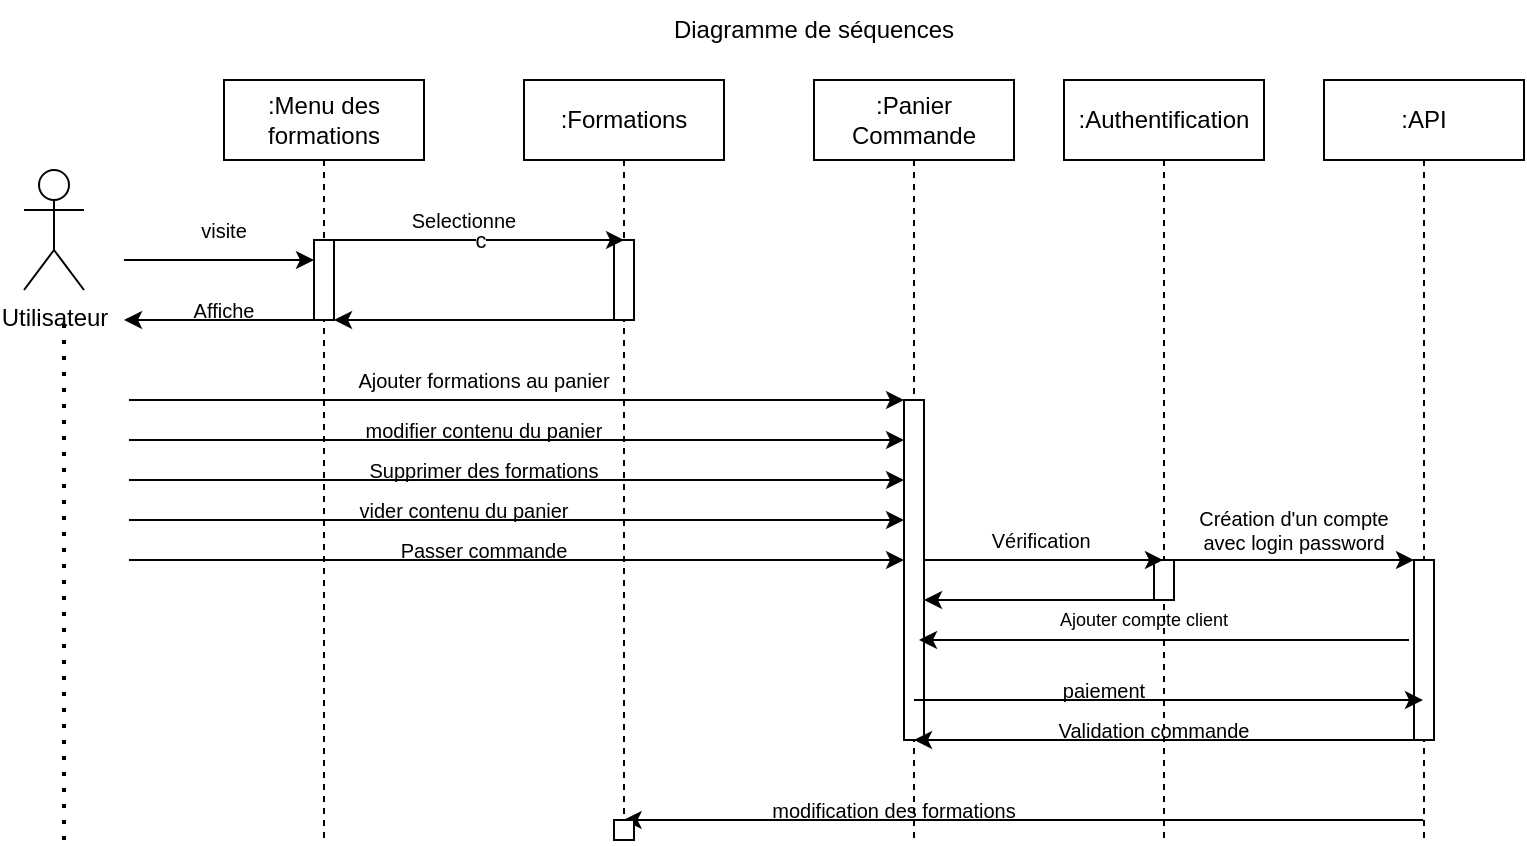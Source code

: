 <mxfile version="23.1.1" type="device">
  <diagram name="Page-1" id="2YBvvXClWsGukQMizWep">
    <mxGraphModel dx="989" dy="1638" grid="1" gridSize="10" guides="1" tooltips="1" connect="1" arrows="1" fold="1" page="1" pageScale="1" pageWidth="850" pageHeight="1100" math="0" shadow="0">
      <root>
        <mxCell id="0" />
        <mxCell id="1" parent="0" />
        <mxCell id="aM9ryv3xv72pqoxQDRHE-1" value=":Menu des formations" style="shape=umlLifeline;perimeter=lifelinePerimeter;whiteSpace=wrap;html=1;container=0;dropTarget=0;collapsible=0;recursiveResize=0;outlineConnect=0;portConstraint=eastwest;newEdgeStyle={&quot;edgeStyle&quot;:&quot;elbowEdgeStyle&quot;,&quot;elbow&quot;:&quot;vertical&quot;,&quot;curved&quot;:0,&quot;rounded&quot;:0};" parent="1" vertex="1">
          <mxGeometry x="130" y="20" width="100" height="380" as="geometry" />
        </mxCell>
        <mxCell id="aM9ryv3xv72pqoxQDRHE-2" value="" style="html=1;points=[];perimeter=orthogonalPerimeter;outlineConnect=0;targetShapes=umlLifeline;portConstraint=eastwest;newEdgeStyle={&quot;edgeStyle&quot;:&quot;elbowEdgeStyle&quot;,&quot;elbow&quot;:&quot;vertical&quot;,&quot;curved&quot;:0,&quot;rounded&quot;:0};" parent="aM9ryv3xv72pqoxQDRHE-1" vertex="1">
          <mxGeometry x="45" y="80" width="10" height="40" as="geometry" />
        </mxCell>
        <mxCell id="aM9ryv3xv72pqoxQDRHE-5" value=":Formations" style="shape=umlLifeline;perimeter=lifelinePerimeter;whiteSpace=wrap;html=1;container=0;dropTarget=0;collapsible=0;recursiveResize=0;outlineConnect=0;portConstraint=eastwest;newEdgeStyle={&quot;edgeStyle&quot;:&quot;elbowEdgeStyle&quot;,&quot;elbow&quot;:&quot;vertical&quot;,&quot;curved&quot;:0,&quot;rounded&quot;:0};" parent="1" vertex="1">
          <mxGeometry x="280" y="20" width="100" height="380" as="geometry" />
        </mxCell>
        <mxCell id="aM9ryv3xv72pqoxQDRHE-6" value="" style="html=1;points=[];perimeter=orthogonalPerimeter;outlineConnect=0;targetShapes=umlLifeline;portConstraint=eastwest;newEdgeStyle={&quot;edgeStyle&quot;:&quot;elbowEdgeStyle&quot;,&quot;elbow&quot;:&quot;vertical&quot;,&quot;curved&quot;:0,&quot;rounded&quot;:0};" parent="aM9ryv3xv72pqoxQDRHE-5" vertex="1">
          <mxGeometry x="45" y="80" width="10" height="40" as="geometry" />
        </mxCell>
        <mxCell id="oYShBB8nBjhnY9-qOD5L-1" value="Utilisateur" style="shape=umlActor;verticalLabelPosition=bottom;verticalAlign=top;html=1;outlineConnect=0;" vertex="1" parent="1">
          <mxGeometry x="30" y="65" width="30" height="60" as="geometry" />
        </mxCell>
        <mxCell id="oYShBB8nBjhnY9-qOD5L-4" value="" style="endArrow=classic;html=1;rounded=0;" edge="1" parent="1" target="aM9ryv3xv72pqoxQDRHE-2">
          <mxGeometry width="50" height="50" relative="1" as="geometry">
            <mxPoint x="80" y="110" as="sourcePoint" />
            <mxPoint x="340" y="180" as="targetPoint" />
          </mxGeometry>
        </mxCell>
        <mxCell id="oYShBB8nBjhnY9-qOD5L-5" value="c" style="endArrow=classic;html=1;rounded=0;" edge="1" parent="1" source="aM9ryv3xv72pqoxQDRHE-2">
          <mxGeometry width="50" height="50" relative="1" as="geometry">
            <mxPoint x="189.999" y="100" as="sourcePoint" />
            <mxPoint x="330" y="100" as="targetPoint" />
          </mxGeometry>
        </mxCell>
        <mxCell id="oYShBB8nBjhnY9-qOD5L-6" value="visite" style="text;html=1;strokeColor=none;fillColor=none;align=center;verticalAlign=middle;whiteSpace=wrap;rounded=0;fontSize=10;" vertex="1" parent="1">
          <mxGeometry x="100" y="80" width="60" height="30" as="geometry" />
        </mxCell>
        <mxCell id="oYShBB8nBjhnY9-qOD5L-8" value="Selectionne" style="text;html=1;strokeColor=none;fillColor=none;align=center;verticalAlign=middle;whiteSpace=wrap;rounded=0;fontSize=10;" vertex="1" parent="1">
          <mxGeometry x="220" y="80" width="60" height="20" as="geometry" />
        </mxCell>
        <mxCell id="oYShBB8nBjhnY9-qOD5L-10" value="" style="endArrow=classic;html=1;rounded=0;" edge="1" parent="1">
          <mxGeometry width="50" height="50" relative="1" as="geometry">
            <mxPoint x="175" y="140" as="sourcePoint" />
            <mxPoint x="80" y="140" as="targetPoint" />
          </mxGeometry>
        </mxCell>
        <mxCell id="oYShBB8nBjhnY9-qOD5L-11" value="Affiche" style="text;html=1;strokeColor=none;fillColor=none;align=center;verticalAlign=middle;whiteSpace=wrap;rounded=0;fontSize=10;" vertex="1" parent="1">
          <mxGeometry x="100" y="120" width="60" height="30" as="geometry" />
        </mxCell>
        <mxCell id="oYShBB8nBjhnY9-qOD5L-12" value="" style="endArrow=classic;html=1;rounded=0;" edge="1" parent="1" source="aM9ryv3xv72pqoxQDRHE-5" target="aM9ryv3xv72pqoxQDRHE-2">
          <mxGeometry width="50" height="50" relative="1" as="geometry">
            <mxPoint x="320" y="140" as="sourcePoint" />
            <mxPoint x="190" y="134.71" as="targetPoint" />
          </mxGeometry>
        </mxCell>
        <mxCell id="oYShBB8nBjhnY9-qOD5L-13" value=":Panier Commande" style="shape=umlLifeline;perimeter=lifelinePerimeter;whiteSpace=wrap;html=1;container=0;dropTarget=0;collapsible=0;recursiveResize=0;outlineConnect=0;portConstraint=eastwest;newEdgeStyle={&quot;edgeStyle&quot;:&quot;elbowEdgeStyle&quot;,&quot;elbow&quot;:&quot;vertical&quot;,&quot;curved&quot;:0,&quot;rounded&quot;:0};" vertex="1" parent="1">
          <mxGeometry x="425" y="20" width="100" height="380" as="geometry" />
        </mxCell>
        <mxCell id="oYShBB8nBjhnY9-qOD5L-14" value="" style="html=1;points=[];perimeter=orthogonalPerimeter;outlineConnect=0;targetShapes=umlLifeline;portConstraint=eastwest;newEdgeStyle={&quot;edgeStyle&quot;:&quot;elbowEdgeStyle&quot;,&quot;elbow&quot;:&quot;vertical&quot;,&quot;curved&quot;:0,&quot;rounded&quot;:0};" vertex="1" parent="oYShBB8nBjhnY9-qOD5L-13">
          <mxGeometry x="45" y="160" width="10" height="170" as="geometry" />
        </mxCell>
        <mxCell id="oYShBB8nBjhnY9-qOD5L-17" value="" style="endArrow=none;dashed=1;html=1;dashPattern=1 3;strokeWidth=2;rounded=0;" edge="1" parent="1">
          <mxGeometry width="50" height="50" relative="1" as="geometry">
            <mxPoint x="50" y="400" as="sourcePoint" />
            <mxPoint x="50" y="140" as="targetPoint" />
          </mxGeometry>
        </mxCell>
        <mxCell id="oYShBB8nBjhnY9-qOD5L-18" value="" style="endArrow=classic;html=1;rounded=0;" edge="1" parent="1" target="oYShBB8nBjhnY9-qOD5L-14">
          <mxGeometry width="50" height="50" relative="1" as="geometry">
            <mxPoint x="82.5" y="180" as="sourcePoint" />
            <mxPoint x="177.5" y="180" as="targetPoint" />
          </mxGeometry>
        </mxCell>
        <mxCell id="oYShBB8nBjhnY9-qOD5L-19" value="Ajouter formations au panier" style="text;html=1;strokeColor=none;fillColor=none;align=center;verticalAlign=middle;whiteSpace=wrap;rounded=0;fontSize=10;" vertex="1" parent="1">
          <mxGeometry x="170" y="155" width="180" height="30" as="geometry" />
        </mxCell>
        <mxCell id="oYShBB8nBjhnY9-qOD5L-20" value="" style="endArrow=classic;html=1;rounded=0;" edge="1" parent="1">
          <mxGeometry width="50" height="50" relative="1" as="geometry">
            <mxPoint x="82.5" y="200" as="sourcePoint" />
            <mxPoint x="470" y="200" as="targetPoint" />
          </mxGeometry>
        </mxCell>
        <mxCell id="oYShBB8nBjhnY9-qOD5L-21" value="modifier contenu du panier" style="text;html=1;strokeColor=none;fillColor=none;align=center;verticalAlign=middle;whiteSpace=wrap;rounded=0;fontSize=10;" vertex="1" parent="1">
          <mxGeometry x="170" y="180" width="180" height="30" as="geometry" />
        </mxCell>
        <mxCell id="oYShBB8nBjhnY9-qOD5L-22" value="" style="endArrow=classic;html=1;rounded=0;" edge="1" parent="1">
          <mxGeometry width="50" height="50" relative="1" as="geometry">
            <mxPoint x="82.5" y="220" as="sourcePoint" />
            <mxPoint x="470" y="220" as="targetPoint" />
          </mxGeometry>
        </mxCell>
        <mxCell id="oYShBB8nBjhnY9-qOD5L-23" value="Supprimer des formations" style="text;html=1;strokeColor=none;fillColor=none;align=center;verticalAlign=middle;whiteSpace=wrap;rounded=0;fontSize=10;" vertex="1" parent="1">
          <mxGeometry x="170" y="200" width="180" height="30" as="geometry" />
        </mxCell>
        <mxCell id="oYShBB8nBjhnY9-qOD5L-24" value="" style="endArrow=classic;html=1;rounded=0;" edge="1" parent="1">
          <mxGeometry width="50" height="50" relative="1" as="geometry">
            <mxPoint x="82.5" y="240" as="sourcePoint" />
            <mxPoint x="470" y="240" as="targetPoint" />
          </mxGeometry>
        </mxCell>
        <mxCell id="oYShBB8nBjhnY9-qOD5L-25" value="vider contenu du panier" style="text;html=1;strokeColor=none;fillColor=none;align=center;verticalAlign=middle;whiteSpace=wrap;rounded=0;fontSize=10;" vertex="1" parent="1">
          <mxGeometry x="160" y="220" width="180" height="30" as="geometry" />
        </mxCell>
        <mxCell id="oYShBB8nBjhnY9-qOD5L-26" value="" style="endArrow=classic;html=1;rounded=0;" edge="1" parent="1">
          <mxGeometry width="50" height="50" relative="1" as="geometry">
            <mxPoint x="82.5" y="260" as="sourcePoint" />
            <mxPoint x="470" y="260" as="targetPoint" />
          </mxGeometry>
        </mxCell>
        <mxCell id="oYShBB8nBjhnY9-qOD5L-27" value=":Authentification" style="shape=umlLifeline;perimeter=lifelinePerimeter;whiteSpace=wrap;html=1;container=0;dropTarget=0;collapsible=0;recursiveResize=0;outlineConnect=0;portConstraint=eastwest;newEdgeStyle={&quot;edgeStyle&quot;:&quot;elbowEdgeStyle&quot;,&quot;elbow&quot;:&quot;vertical&quot;,&quot;curved&quot;:0,&quot;rounded&quot;:0};" vertex="1" parent="1">
          <mxGeometry x="550" y="20" width="100" height="380" as="geometry" />
        </mxCell>
        <mxCell id="oYShBB8nBjhnY9-qOD5L-28" value="" style="html=1;points=[];perimeter=orthogonalPerimeter;outlineConnect=0;targetShapes=umlLifeline;portConstraint=eastwest;newEdgeStyle={&quot;edgeStyle&quot;:&quot;elbowEdgeStyle&quot;,&quot;elbow&quot;:&quot;vertical&quot;,&quot;curved&quot;:0,&quot;rounded&quot;:0};" vertex="1" parent="oYShBB8nBjhnY9-qOD5L-27">
          <mxGeometry x="45" y="240" width="10" height="20" as="geometry" />
        </mxCell>
        <mxCell id="oYShBB8nBjhnY9-qOD5L-29" value="Passer commande" style="text;html=1;strokeColor=none;fillColor=none;align=center;verticalAlign=middle;whiteSpace=wrap;rounded=0;fontSize=10;" vertex="1" parent="1">
          <mxGeometry x="170" y="240" width="180" height="30" as="geometry" />
        </mxCell>
        <mxCell id="oYShBB8nBjhnY9-qOD5L-33" value="" style="endArrow=classic;html=1;rounded=0;" edge="1" parent="1">
          <mxGeometry width="50" height="50" relative="1" as="geometry">
            <mxPoint x="480" y="260" as="sourcePoint" />
            <mxPoint x="599.5" y="260" as="targetPoint" />
          </mxGeometry>
        </mxCell>
        <mxCell id="oYShBB8nBjhnY9-qOD5L-34" value="Vérification&amp;nbsp;" style="text;html=1;strokeColor=none;fillColor=none;align=center;verticalAlign=middle;whiteSpace=wrap;rounded=0;fontSize=10;" vertex="1" parent="1">
          <mxGeometry x="520" y="240" width="40" height="20" as="geometry" />
        </mxCell>
        <mxCell id="oYShBB8nBjhnY9-qOD5L-36" value=":API" style="shape=umlLifeline;perimeter=lifelinePerimeter;whiteSpace=wrap;html=1;container=0;dropTarget=0;collapsible=0;recursiveResize=0;outlineConnect=0;portConstraint=eastwest;newEdgeStyle={&quot;edgeStyle&quot;:&quot;elbowEdgeStyle&quot;,&quot;elbow&quot;:&quot;vertical&quot;,&quot;curved&quot;:0,&quot;rounded&quot;:0};" vertex="1" parent="1">
          <mxGeometry x="680" y="20" width="100" height="380" as="geometry" />
        </mxCell>
        <mxCell id="oYShBB8nBjhnY9-qOD5L-37" value="" style="html=1;points=[];perimeter=orthogonalPerimeter;outlineConnect=0;targetShapes=umlLifeline;portConstraint=eastwest;newEdgeStyle={&quot;edgeStyle&quot;:&quot;elbowEdgeStyle&quot;,&quot;elbow&quot;:&quot;vertical&quot;,&quot;curved&quot;:0,&quot;rounded&quot;:0};" vertex="1" parent="oYShBB8nBjhnY9-qOD5L-36">
          <mxGeometry x="45" y="240" width="10" height="90" as="geometry" />
        </mxCell>
        <mxCell id="oYShBB8nBjhnY9-qOD5L-38" value="" style="endArrow=classic;html=1;rounded=0;" edge="1" parent="1">
          <mxGeometry width="50" height="50" relative="1" as="geometry">
            <mxPoint x="595.0" y="280" as="sourcePoint" />
            <mxPoint x="480.0" y="280" as="targetPoint" />
          </mxGeometry>
        </mxCell>
        <mxCell id="oYShBB8nBjhnY9-qOD5L-41" value="" style="endArrow=classic;html=1;rounded=0;" edge="1" parent="1" source="oYShBB8nBjhnY9-qOD5L-27" target="oYShBB8nBjhnY9-qOD5L-37">
          <mxGeometry width="50" height="50" relative="1" as="geometry">
            <mxPoint x="290" y="210" as="sourcePoint" />
            <mxPoint x="340" y="160" as="targetPoint" />
          </mxGeometry>
        </mxCell>
        <mxCell id="oYShBB8nBjhnY9-qOD5L-42" value="Création d&#39;un compte avec login password" style="text;html=1;strokeColor=none;fillColor=none;align=center;verticalAlign=middle;whiteSpace=wrap;rounded=0;fontSize=10;" vertex="1" parent="1">
          <mxGeometry x="610" y="230" width="110" height="30" as="geometry" />
        </mxCell>
        <mxCell id="oYShBB8nBjhnY9-qOD5L-44" value="" style="endArrow=classic;html=1;rounded=0;" edge="1" parent="1">
          <mxGeometry width="50" height="50" relative="1" as="geometry">
            <mxPoint x="722.5" y="300" as="sourcePoint" />
            <mxPoint x="477.5" y="300" as="targetPoint" />
          </mxGeometry>
        </mxCell>
        <mxCell id="oYShBB8nBjhnY9-qOD5L-46" value="Ajouter compte client" style="text;html=1;strokeColor=none;fillColor=none;align=center;verticalAlign=middle;whiteSpace=wrap;rounded=0;fontSize=9;" vertex="1" parent="1">
          <mxGeometry x="510" y="280" width="160" height="20" as="geometry" />
        </mxCell>
        <mxCell id="oYShBB8nBjhnY9-qOD5L-49" value="Diagramme de séquences" style="text;html=1;strokeColor=none;fillColor=none;align=center;verticalAlign=middle;whiteSpace=wrap;rounded=0;" vertex="1" parent="1">
          <mxGeometry x="345" y="-20" width="160" height="30" as="geometry" />
        </mxCell>
        <mxCell id="oYShBB8nBjhnY9-qOD5L-65" value="" style="endArrow=classic;html=1;rounded=0;" edge="1" parent="1" source="oYShBB8nBjhnY9-qOD5L-36" target="oYShBB8nBjhnY9-qOD5L-13">
          <mxGeometry width="50" height="50" relative="1" as="geometry">
            <mxPoint x="460" y="410" as="sourcePoint" />
            <mxPoint x="709.5" y="410" as="targetPoint" />
            <Array as="points">
              <mxPoint x="630" y="350" />
              <mxPoint x="540" y="350" />
            </Array>
          </mxGeometry>
        </mxCell>
        <mxCell id="oYShBB8nBjhnY9-qOD5L-66" value="&lt;font style=&quot;font-size: 10px;&quot;&gt;paiement&lt;/font&gt;" style="text;html=1;strokeColor=none;fillColor=none;align=center;verticalAlign=middle;whiteSpace=wrap;rounded=0;fontSize=10;" vertex="1" parent="1">
          <mxGeometry x="540" y="310" width="60" height="30" as="geometry" />
        </mxCell>
        <mxCell id="oYShBB8nBjhnY9-qOD5L-61" value="" style="endArrow=classic;html=1;rounded=0;" edge="1" parent="1" source="oYShBB8nBjhnY9-qOD5L-13" target="oYShBB8nBjhnY9-qOD5L-36">
          <mxGeometry width="50" height="50" relative="1" as="geometry">
            <mxPoint x="720" y="330" as="sourcePoint" />
            <mxPoint x="480" y="330" as="targetPoint" />
            <Array as="points">
              <mxPoint x="520" y="330" />
            </Array>
          </mxGeometry>
        </mxCell>
        <mxCell id="oYShBB8nBjhnY9-qOD5L-67" value="&lt;font style=&quot;font-size: 10px;&quot;&gt;Validation commande&lt;/font&gt;" style="text;html=1;strokeColor=none;fillColor=none;align=center;verticalAlign=middle;whiteSpace=wrap;rounded=0;fontSize=10;" vertex="1" parent="1">
          <mxGeometry x="520" y="330" width="150" height="30" as="geometry" />
        </mxCell>
        <mxCell id="oYShBB8nBjhnY9-qOD5L-68" value="" style="endArrow=classic;html=1;rounded=0;" edge="1" parent="1">
          <mxGeometry width="50" height="50" relative="1" as="geometry">
            <mxPoint x="729.5" y="390" as="sourcePoint" />
            <mxPoint x="329.81" y="390" as="targetPoint" />
          </mxGeometry>
        </mxCell>
        <mxCell id="oYShBB8nBjhnY9-qOD5L-71" value="" style="html=1;points=[];perimeter=orthogonalPerimeter;outlineConnect=0;targetShapes=umlLifeline;portConstraint=eastwest;newEdgeStyle={&quot;edgeStyle&quot;:&quot;elbowEdgeStyle&quot;,&quot;elbow&quot;:&quot;vertical&quot;,&quot;curved&quot;:0,&quot;rounded&quot;:0};" vertex="1" parent="1">
          <mxGeometry x="325" y="390" width="10" height="10" as="geometry" />
        </mxCell>
        <mxCell id="oYShBB8nBjhnY9-qOD5L-72" value="modification des formations" style="text;html=1;strokeColor=none;fillColor=none;align=center;verticalAlign=middle;whiteSpace=wrap;rounded=0;fontSize=10;" vertex="1" parent="1">
          <mxGeometry x="380" y="370" width="170" height="30" as="geometry" />
        </mxCell>
      </root>
    </mxGraphModel>
  </diagram>
</mxfile>
